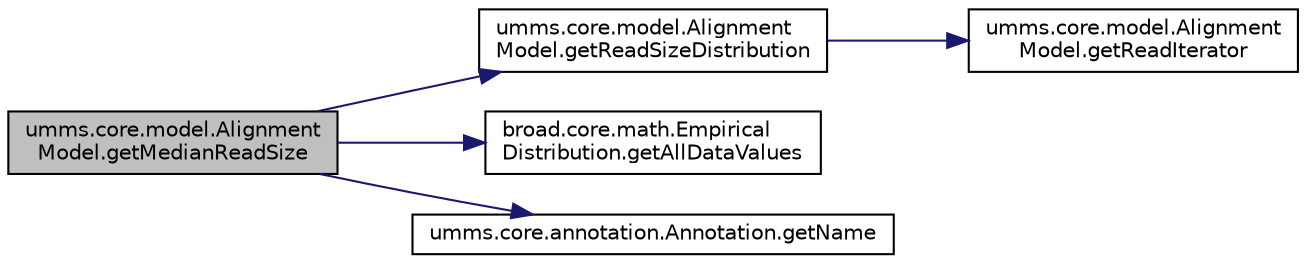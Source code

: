 digraph "umms.core.model.AlignmentModel.getMedianReadSize"
{
  edge [fontname="Helvetica",fontsize="10",labelfontname="Helvetica",labelfontsize="10"];
  node [fontname="Helvetica",fontsize="10",shape=record];
  rankdir="LR";
  Node1 [label="umms.core.model.Alignment\lModel.getMedianReadSize",height=0.2,width=0.4,color="black", fillcolor="grey75", style="filled" fontcolor="black"];
  Node1 -> Node2 [color="midnightblue",fontsize="10",style="solid"];
  Node2 [label="umms.core.model.Alignment\lModel.getReadSizeDistribution",height=0.2,width=0.4,color="black", fillcolor="white", style="filled",URL="$classumms_1_1core_1_1model_1_1_alignment_model.html#ac8a2dfade7662d69c9abae1712c52d2f"];
  Node2 -> Node3 [color="midnightblue",fontsize="10",style="solid"];
  Node3 [label="umms.core.model.Alignment\lModel.getReadIterator",height=0.2,width=0.4,color="black", fillcolor="white", style="filled",URL="$classumms_1_1core_1_1model_1_1_alignment_model.html#aedc2745bb8e85e862a91de0cb2e94546"];
  Node1 -> Node4 [color="midnightblue",fontsize="10",style="solid"];
  Node4 [label="broad.core.math.Empirical\lDistribution.getAllDataValues",height=0.2,width=0.4,color="black", fillcolor="white", style="filled",URL="$classbroad_1_1core_1_1math_1_1_empirical_distribution.html#a87b93a0a097bfd7fa7b330b77075108e"];
  Node1 -> Node5 [color="midnightblue",fontsize="10",style="solid"];
  Node5 [label="umms.core.annotation.Annotation.getName",height=0.2,width=0.4,color="black", fillcolor="white", style="filled",URL="$interfaceumms_1_1core_1_1annotation_1_1_annotation.html#adf055d923b7239351f4dd5908a1eebeb"];
}
